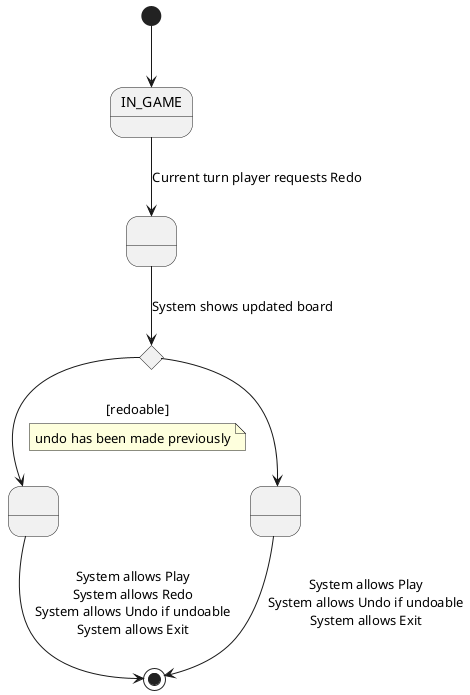 @startuml StateDiagramRedoUndoState
state A as "IN_GAME"
state B as " "
state C as " "
state E as " "
state if <<choice>>

[*] --> A
A --> B: Current turn player requests Redo
B --> if: System shows updated board
if --> C: [redoable]
note on link
    undo has been made previously
end note
if --> E
C --> [*]: System allows Play\nSystem allows Redo\nSystem allows Undo if undoable\nSystem allows Exit
E --> [*]:  System allows Play\nSystem allows Undo if undoable\nSystem allows Exit
@enduml